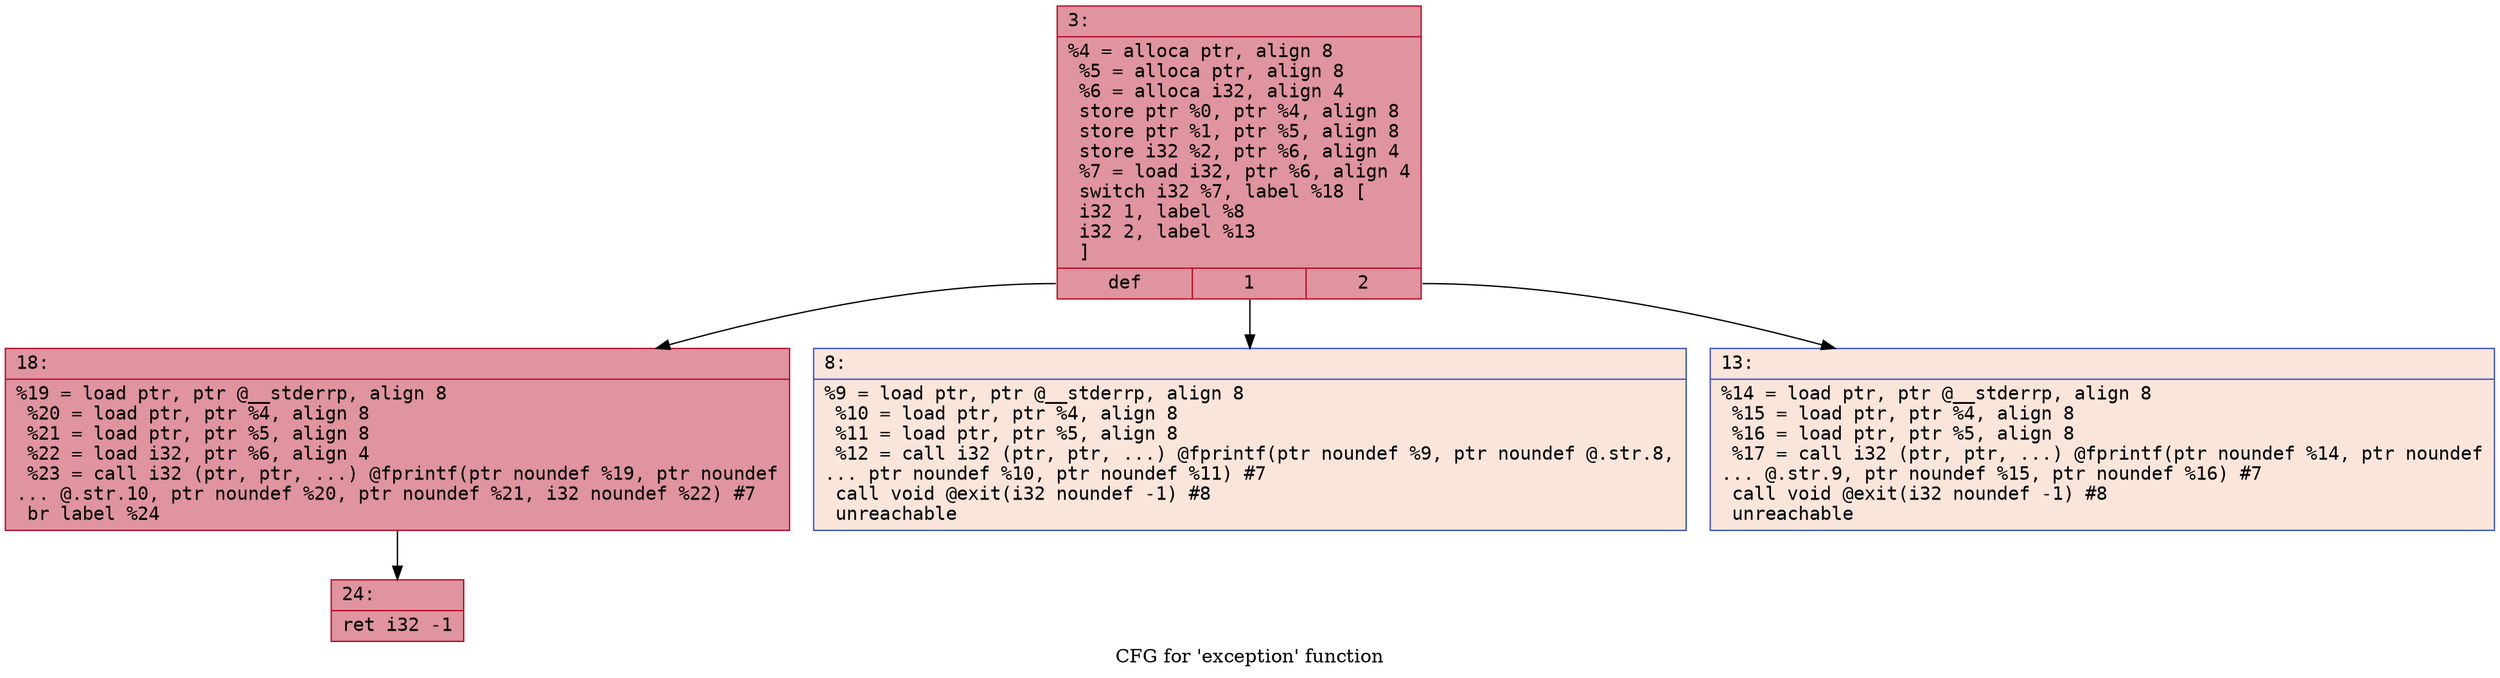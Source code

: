 digraph "CFG for 'exception' function" {
	label="CFG for 'exception' function";

	Node0x600001c77200 [shape=record,color="#b70d28ff", style=filled, fillcolor="#b70d2870" fontname="Courier",label="{3:\l|  %4 = alloca ptr, align 8\l  %5 = alloca ptr, align 8\l  %6 = alloca i32, align 4\l  store ptr %0, ptr %4, align 8\l  store ptr %1, ptr %5, align 8\l  store i32 %2, ptr %6, align 4\l  %7 = load i32, ptr %6, align 4\l  switch i32 %7, label %18 [\l    i32 1, label %8\l    i32 2, label %13\l  ]\l|{<s0>def|<s1>1|<s2>2}}"];
	Node0x600001c77200:s0 -> Node0x600001c772f0[tooltip="3 -> 18\nProbability 100.00%" ];
	Node0x600001c77200:s1 -> Node0x600001c77250[tooltip="3 -> 8\nProbability 0.00%" ];
	Node0x600001c77200:s2 -> Node0x600001c772a0[tooltip="3 -> 13\nProbability 0.00%" ];
	Node0x600001c77250 [shape=record,color="#3d50c3ff", style=filled, fillcolor="#f4c5ad70" fontname="Courier",label="{8:\l|  %9 = load ptr, ptr @__stderrp, align 8\l  %10 = load ptr, ptr %4, align 8\l  %11 = load ptr, ptr %5, align 8\l  %12 = call i32 (ptr, ptr, ...) @fprintf(ptr noundef %9, ptr noundef @.str.8,\l... ptr noundef %10, ptr noundef %11) #7\l  call void @exit(i32 noundef -1) #8\l  unreachable\l}"];
	Node0x600001c772a0 [shape=record,color="#3d50c3ff", style=filled, fillcolor="#f4c5ad70" fontname="Courier",label="{13:\l|  %14 = load ptr, ptr @__stderrp, align 8\l  %15 = load ptr, ptr %4, align 8\l  %16 = load ptr, ptr %5, align 8\l  %17 = call i32 (ptr, ptr, ...) @fprintf(ptr noundef %14, ptr noundef\l... @.str.9, ptr noundef %15, ptr noundef %16) #7\l  call void @exit(i32 noundef -1) #8\l  unreachable\l}"];
	Node0x600001c772f0 [shape=record,color="#b70d28ff", style=filled, fillcolor="#b70d2870" fontname="Courier",label="{18:\l|  %19 = load ptr, ptr @__stderrp, align 8\l  %20 = load ptr, ptr %4, align 8\l  %21 = load ptr, ptr %5, align 8\l  %22 = load i32, ptr %6, align 4\l  %23 = call i32 (ptr, ptr, ...) @fprintf(ptr noundef %19, ptr noundef\l... @.str.10, ptr noundef %20, ptr noundef %21, i32 noundef %22) #7\l  br label %24\l}"];
	Node0x600001c772f0 -> Node0x600001c77340[tooltip="18 -> 24\nProbability 100.00%" ];
	Node0x600001c77340 [shape=record,color="#b70d28ff", style=filled, fillcolor="#b70d2870" fontname="Courier",label="{24:\l|  ret i32 -1\l}"];
}
